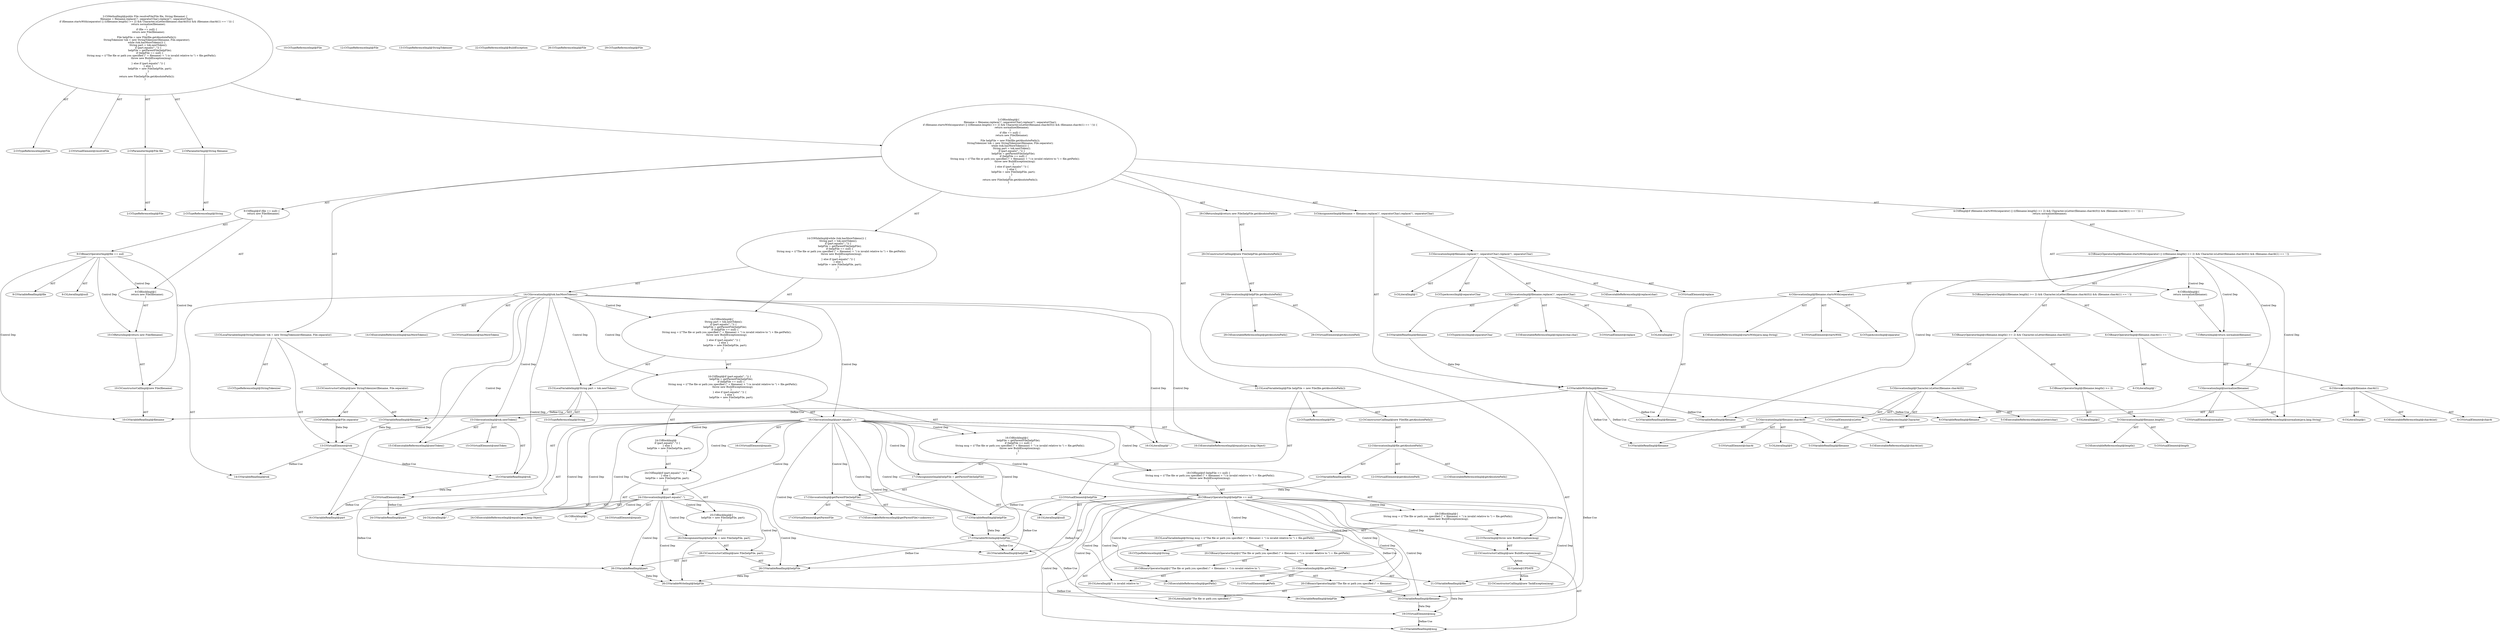 digraph "resolveFile#?,File,String" {
0 [label="2:CtTypeReferenceImpl@File" shape=ellipse]
1 [label="2:CtVirtualElement@resolveFile" shape=ellipse]
2 [label="2:CtParameterImpl@File file" shape=ellipse]
3 [label="2:CtTypeReferenceImpl@File" shape=ellipse]
4 [label="2:CtParameterImpl@String filename" shape=ellipse]
5 [label="2:CtTypeReferenceImpl@String" shape=ellipse]
6 [label="3:CtVariableWriteImpl@filename" shape=ellipse]
7 [label="3:CtExecutableReferenceImpl@replace(char)" shape=ellipse]
8 [label="3:CtVirtualElement@replace" shape=ellipse]
9 [label="3:CtExecutableReferenceImpl@replace(char,char)" shape=ellipse]
10 [label="3:CtVirtualElement@replace" shape=ellipse]
11 [label="3:CtVariableReadImpl@filename" shape=ellipse]
12 [label="3:CtLiteralImpl@'/'" shape=ellipse]
13 [label="3:CtTypeAccessImpl@separatorChar" shape=ellipse]
14 [label="3:CtInvocationImpl@filename.replace('/', separatorChar)" shape=ellipse]
15 [label="3:CtLiteralImpl@'\\'" shape=ellipse]
16 [label="3:CtTypeAccessImpl@separatorChar" shape=ellipse]
17 [label="3:CtInvocationImpl@filename.replace('/', separatorChar).replace('\\', separatorChar)" shape=ellipse]
18 [label="3:CtAssignmentImpl@filename = filename.replace('/', separatorChar).replace('\\', separatorChar)" shape=ellipse]
19 [label="4:CtExecutableReferenceImpl@startsWith(java.lang.String)" shape=ellipse]
20 [label="4:CtVirtualElement@startsWith" shape=ellipse]
21 [label="4:CtVariableReadImpl@filename" shape=ellipse]
22 [label="4:CtTypeAccessImpl@separator" shape=ellipse]
23 [label="4:CtInvocationImpl@filename.startsWith(separator)" shape=ellipse]
24 [label="5:CtExecutableReferenceImpl@length()" shape=ellipse]
25 [label="5:CtVirtualElement@length" shape=ellipse]
26 [label="5:CtVariableReadImpl@filename" shape=ellipse]
27 [label="5:CtInvocationImpl@filename.length()" shape=ellipse]
28 [label="5:CtLiteralImpl@2" shape=ellipse]
29 [label="5:CtBinaryOperatorImpl@(filename.length() >= 2)" shape=ellipse]
30 [label="5:CtExecutableReferenceImpl@isLetter(char)" shape=ellipse]
31 [label="5:CtVirtualElement@isLetter" shape=ellipse]
32 [label="5:CtTypeAccessImpl@Character" shape=ellipse]
33 [label="5:CtExecutableReferenceImpl@charAt(int)" shape=ellipse]
34 [label="5:CtVirtualElement@charAt" shape=ellipse]
35 [label="5:CtVariableReadImpl@filename" shape=ellipse]
36 [label="5:CtLiteralImpl@0" shape=ellipse]
37 [label="5:CtInvocationImpl@filename.charAt(0)" shape=ellipse]
38 [label="5:CtInvocationImpl@Character.isLetter(filename.charAt(0))" shape=ellipse]
39 [label="5:CtBinaryOperatorImpl@((filename.length() >= 2) && Character.isLetter(filename.charAt(0)))" shape=ellipse]
40 [label="6:CtExecutableReferenceImpl@charAt(int)" shape=ellipse]
41 [label="6:CtVirtualElement@charAt" shape=ellipse]
42 [label="6:CtVariableReadImpl@filename" shape=ellipse]
43 [label="6:CtLiteralImpl@1" shape=ellipse]
44 [label="6:CtInvocationImpl@filename.charAt(1)" shape=ellipse]
45 [label="6:CtLiteralImpl@':'" shape=ellipse]
46 [label="6:CtBinaryOperatorImpl@(filename.charAt(1) == ':')" shape=ellipse]
47 [label="5:CtBinaryOperatorImpl@(((filename.length() >= 2) && Character.isLetter(filename.charAt(0))) && (filename.charAt(1) == ':'))" shape=ellipse]
48 [label="4:CtBinaryOperatorImpl@filename.startsWith(separator) || (((filename.length() >= 2) && Character.isLetter(filename.charAt(0))) && (filename.charAt(1) == ':'))" shape=ellipse]
49 [label="7:CtExecutableReferenceImpl@normalize(java.lang.String)" shape=ellipse]
50 [label="7:CtVirtualElement@normalize" shape=ellipse]
51 [label="7:CtVariableReadImpl@filename" shape=ellipse]
52 [label="7:CtInvocationImpl@normalize(filename)" shape=ellipse]
53 [label="7:CtReturnImpl@return normalize(filename)" shape=ellipse]
54 [label="6:CtBlockImpl@\{
    return normalize(filename);
\}" shape=ellipse]
55 [label="4:CtIfImpl@if (filename.startsWith(separator) || (((filename.length() >= 2) && Character.isLetter(filename.charAt(0))) && (filename.charAt(1) == ':'))) \{
    return normalize(filename);
\}" shape=ellipse]
56 [label="9:CtVariableReadImpl@file" shape=ellipse]
57 [label="9:CtLiteralImpl@null" shape=ellipse]
58 [label="9:CtBinaryOperatorImpl@file == null" shape=ellipse]
59 [label="10:CtTypeReferenceImpl@File" shape=ellipse]
60 [label="10:CtVariableReadImpl@filename" shape=ellipse]
61 [label="10:CtConstructorCallImpl@new File(filename)" shape=ellipse]
62 [label="10:CtReturnImpl@return new File(filename)" shape=ellipse]
63 [label="9:CtBlockImpl@\{
    return new File(filename);
\}" shape=ellipse]
64 [label="9:CtIfImpl@if (file == null) \{
    return new File(filename);
\}" shape=ellipse]
65 [label="12:CtTypeReferenceImpl@File" shape=ellipse]
66 [label="12:CtTypeReferenceImpl@File" shape=ellipse]
67 [label="12:CtExecutableReferenceImpl@getAbsolutePath()" shape=ellipse]
68 [label="12:CtVirtualElement@getAbsolutePath" shape=ellipse]
69 [label="12:CtVariableReadImpl@file" shape=ellipse]
70 [label="12:CtInvocationImpl@file.getAbsolutePath()" shape=ellipse]
71 [label="12:CtConstructorCallImpl@new File(file.getAbsolutePath())" shape=ellipse]
72 [label="12:CtVirtualElement@helpFile" shape=ellipse]
73 [label="12:CtLocalVariableImpl@File helpFile = new File(file.getAbsolutePath())" shape=ellipse]
74 [label="13:CtTypeReferenceImpl@StringTokenizer" shape=ellipse]
75 [label="13:CtTypeReferenceImpl@StringTokenizer" shape=ellipse]
76 [label="13:CtVariableReadImpl@filename" shape=ellipse]
77 [label="13:CtFieldReadImpl@File.separator" shape=ellipse]
78 [label="13:CtConstructorCallImpl@new StringTokenizer(filename, File.separator)" shape=ellipse]
79 [label="13:CtVirtualElement@tok" shape=ellipse]
80 [label="13:CtLocalVariableImpl@StringTokenizer tok = new StringTokenizer(filename, File.separator)" shape=ellipse]
81 [label="14:CtExecutableReferenceImpl@hasMoreTokens()" shape=ellipse]
82 [label="14:CtVirtualElement@hasMoreTokens" shape=ellipse]
83 [label="14:CtVariableReadImpl@tok" shape=ellipse]
84 [label="14:CtInvocationImpl@tok.hasMoreTokens()" shape=ellipse]
85 [label="15:CtTypeReferenceImpl@String" shape=ellipse]
86 [label="15:CtExecutableReferenceImpl@nextToken()" shape=ellipse]
87 [label="15:CtVirtualElement@nextToken" shape=ellipse]
88 [label="15:CtVariableReadImpl@tok" shape=ellipse]
89 [label="15:CtInvocationImpl@tok.nextToken()" shape=ellipse]
90 [label="15:CtVirtualElement@part" shape=ellipse]
91 [label="15:CtLocalVariableImpl@String part = tok.nextToken()" shape=ellipse]
92 [label="16:CtExecutableReferenceImpl@equals(java.lang.Object)" shape=ellipse]
93 [label="16:CtVirtualElement@equals" shape=ellipse]
94 [label="16:CtVariableReadImpl@part" shape=ellipse]
95 [label="16:CtLiteralImpl@\"..\"" shape=ellipse]
96 [label="16:CtInvocationImpl@part.equals(\"..\")" shape=ellipse]
97 [label="17:CtVariableWriteImpl@helpFile" shape=ellipse]
98 [label="17:CtExecutableReferenceImpl@getParentFile(<unknown>)" shape=ellipse]
99 [label="17:CtVirtualElement@getParentFile" shape=ellipse]
100 [label="17:CtVariableReadImpl@helpFile" shape=ellipse]
101 [label="17:CtInvocationImpl@getParentFile(helpFile)" shape=ellipse]
102 [label="17:CtAssignmentImpl@helpFile = getParentFile(helpFile)" shape=ellipse]
103 [label="18:CtVariableReadImpl@helpFile" shape=ellipse]
104 [label="18:CtLiteralImpl@null" shape=ellipse]
105 [label="18:CtBinaryOperatorImpl@helpFile == null" shape=ellipse]
106 [label="19:CtTypeReferenceImpl@String" shape=ellipse]
107 [label="20:CtLiteralImpl@\"The file or path you specified (\"" shape=ellipse]
108 [label="20:CtVariableReadImpl@filename" shape=ellipse]
109 [label="20:CtBinaryOperatorImpl@(\"The file or path you specified (\" + filename)" shape=ellipse]
110 [label="20:CtLiteralImpl@\") is invalid relative to \"" shape=ellipse]
111 [label="20:CtBinaryOperatorImpl@((\"The file or path you specified (\" + filename) + \") is invalid relative to \")" shape=ellipse]
112 [label="21:CtExecutableReferenceImpl@getPath()" shape=ellipse]
113 [label="21:CtVirtualElement@getPath" shape=ellipse]
114 [label="21:CtVariableReadImpl@file" shape=ellipse]
115 [label="21:CtInvocationImpl@file.getPath()" shape=ellipse]
116 [label="20:CtBinaryOperatorImpl@((\"The file or path you specified (\" + filename) + \") is invalid relative to \") + file.getPath()" shape=ellipse]
117 [label="19:CtVirtualElement@msg" shape=ellipse]
118 [label="19:CtLocalVariableImpl@String msg = ((\"The file or path you specified (\" + filename) + \") is invalid relative to \") + file.getPath()" shape=ellipse]
119 [label="22:CtTypeReferenceImpl@BuildException" shape=ellipse]
120 [label="22:CtVariableReadImpl@msg" shape=ellipse]
121 [label="22:CtConstructorCallImpl@new BuildException(msg)" shape=ellipse]
122 [label="22:CtThrowImpl@throw new BuildException(msg)" shape=ellipse]
123 [label="18:CtBlockImpl@\{
    String msg = ((\"The file or path you specified (\" + filename) + \") is invalid relative to \") + file.getPath();
    throw new BuildException(msg);
\}" shape=ellipse]
124 [label="18:CtIfImpl@if (helpFile == null) \{
    String msg = ((\"The file or path you specified (\" + filename) + \") is invalid relative to \") + file.getPath();
    throw new BuildException(msg);
\}" shape=ellipse]
125 [label="16:CtBlockImpl@\{
    helpFile = getParentFile(helpFile);
    if (helpFile == null) \{
        String msg = ((\"The file or path you specified (\" + filename) + \") is invalid relative to \") + file.getPath();
        throw new BuildException(msg);
    \}
\}" shape=ellipse]
126 [label="24:CtExecutableReferenceImpl@equals(java.lang.Object)" shape=ellipse]
127 [label="24:CtVirtualElement@equals" shape=ellipse]
128 [label="24:CtVariableReadImpl@part" shape=ellipse]
129 [label="24:CtLiteralImpl@\".\"" shape=ellipse]
130 [label="24:CtInvocationImpl@part.equals(\".\")" shape=ellipse]
131 [label="24:CtBlockImpl@\{
\}" shape=ellipse]
132 [label="26:CtVariableWriteImpl@helpFile" shape=ellipse]
133 [label="26:CtTypeReferenceImpl@File" shape=ellipse]
134 [label="26:CtVariableReadImpl@helpFile" shape=ellipse]
135 [label="26:CtVariableReadImpl@part" shape=ellipse]
136 [label="26:CtConstructorCallImpl@new File(helpFile, part)" shape=ellipse]
137 [label="26:CtAssignmentImpl@helpFile = new File(helpFile, part)" shape=ellipse]
138 [label="25:CtBlockImpl@\{
    helpFile = new File(helpFile, part);
\}" shape=ellipse]
139 [label="24:CtIfImpl@if (part.equals(\".\")) \{
\} else \{
    helpFile = new File(helpFile, part);
\}" shape=ellipse]
140 [label="24:CtBlockImpl@
    if (part.equals(\".\")) \{
    \} else \{
        helpFile = new File(helpFile, part);
    \}
" shape=ellipse]
141 [label="16:CtIfImpl@if (part.equals(\"..\")) \{
    helpFile = getParentFile(helpFile);
    if (helpFile == null) \{
        String msg = ((\"The file or path you specified (\" + filename) + \") is invalid relative to \") + file.getPath();
        throw new BuildException(msg);
    \}
\} else if (part.equals(\".\")) \{
\} else \{
    helpFile = new File(helpFile, part);
\}" shape=ellipse]
142 [label="14:CtBlockImpl@\{
    String part = tok.nextToken();
    if (part.equals(\"..\")) \{
        helpFile = getParentFile(helpFile);
        if (helpFile == null) \{
            String msg = ((\"The file or path you specified (\" + filename) + \") is invalid relative to \") + file.getPath();
            throw new BuildException(msg);
        \}
    \} else if (part.equals(\".\")) \{
    \} else \{
        helpFile = new File(helpFile, part);
    \}
\}" shape=ellipse]
143 [label="14:CtWhileImpl@while (tok.hasMoreTokens()) \{
    String part = tok.nextToken();
    if (part.equals(\"..\")) \{
        helpFile = getParentFile(helpFile);
        if (helpFile == null) \{
            String msg = ((\"The file or path you specified (\" + filename) + \") is invalid relative to \") + file.getPath();
            throw new BuildException(msg);
        \}
    \} else if (part.equals(\".\")) \{
    \} else \{
        helpFile = new File(helpFile, part);
    \}
\} " shape=ellipse]
144 [label="29:CtTypeReferenceImpl@File" shape=ellipse]
145 [label="29:CtExecutableReferenceImpl@getAbsolutePath()" shape=ellipse]
146 [label="29:CtVirtualElement@getAbsolutePath" shape=ellipse]
147 [label="29:CtVariableReadImpl@helpFile" shape=ellipse]
148 [label="29:CtInvocationImpl@helpFile.getAbsolutePath()" shape=ellipse]
149 [label="29:CtConstructorCallImpl@new File(helpFile.getAbsolutePath())" shape=ellipse]
150 [label="29:CtReturnImpl@return new File(helpFile.getAbsolutePath())" shape=ellipse]
151 [label="2:CtBlockImpl@\{
    filename = filename.replace('/', separatorChar).replace('\\', separatorChar);
    if (filename.startsWith(separator) || (((filename.length() >= 2) && Character.isLetter(filename.charAt(0))) && (filename.charAt(1) == ':'))) \{
        return normalize(filename);
    \}
    if (file == null) \{
        return new File(filename);
    \}
    File helpFile = new File(file.getAbsolutePath());
    StringTokenizer tok = new StringTokenizer(filename, File.separator);
    while (tok.hasMoreTokens()) \{
        String part = tok.nextToken();
        if (part.equals(\"..\")) \{
            helpFile = getParentFile(helpFile);
            if (helpFile == null) \{
                String msg = ((\"The file or path you specified (\" + filename) + \") is invalid relative to \") + file.getPath();
                throw new BuildException(msg);
            \}
        \} else if (part.equals(\".\")) \{
        \} else \{
            helpFile = new File(helpFile, part);
        \}
    \} 
    return new File(helpFile.getAbsolutePath());
\}" shape=ellipse]
152 [label="2:CtMethodImpl@public File resolveFile(File file, String filename) \{
    filename = filename.replace('/', separatorChar).replace('\\', separatorChar);
    if (filename.startsWith(separator) || (((filename.length() >= 2) && Character.isLetter(filename.charAt(0))) && (filename.charAt(1) == ':'))) \{
        return normalize(filename);
    \}
    if (file == null) \{
        return new File(filename);
    \}
    File helpFile = new File(file.getAbsolutePath());
    StringTokenizer tok = new StringTokenizer(filename, File.separator);
    while (tok.hasMoreTokens()) \{
        String part = tok.nextToken();
        if (part.equals(\"..\")) \{
            helpFile = getParentFile(helpFile);
            if (helpFile == null) \{
                String msg = ((\"The file or path you specified (\" + filename) + \") is invalid relative to \") + file.getPath();
                throw new BuildException(msg);
            \}
        \} else if (part.equals(\".\")) \{
        \} else \{
            helpFile = new File(helpFile, part);
        \}
    \} 
    return new File(helpFile.getAbsolutePath());
\}" shape=ellipse]
153 [label="22:Update@UPDATE" shape=ellipse]
154 [label="22:CtConstructorCallImpl@new TaskException(msg)" shape=ellipse]
2 -> 3 [label="AST"];
4 -> 5 [label="AST"];
6 -> 21 [label="Define-Use"];
6 -> 26 [label="Define-Use"];
6 -> 35 [label="Define-Use"];
6 -> 42 [label="Define-Use"];
6 -> 51 [label="Define-Use"];
6 -> 60 [label="Define-Use"];
6 -> 76 [label="Define-Use"];
6 -> 108 [label="Define-Use"];
11 -> 6 [label="Data Dep"];
14 -> 10 [label="AST"];
14 -> 11 [label="AST"];
14 -> 9 [label="AST"];
14 -> 12 [label="AST"];
14 -> 13 [label="AST"];
17 -> 8 [label="AST"];
17 -> 14 [label="AST"];
17 -> 7 [label="AST"];
17 -> 15 [label="AST"];
17 -> 16 [label="AST"];
18 -> 6 [label="AST"];
18 -> 17 [label="AST"];
23 -> 20 [label="AST"];
23 -> 21 [label="AST"];
23 -> 19 [label="AST"];
23 -> 22 [label="AST"];
27 -> 25 [label="AST"];
27 -> 26 [label="AST"];
27 -> 24 [label="AST"];
29 -> 27 [label="AST"];
29 -> 28 [label="AST"];
37 -> 34 [label="AST"];
37 -> 35 [label="AST"];
37 -> 33 [label="AST"];
37 -> 36 [label="AST"];
38 -> 31 [label="AST"];
38 -> 32 [label="AST"];
38 -> 30 [label="AST"];
38 -> 37 [label="AST"];
39 -> 29 [label="AST"];
39 -> 38 [label="AST"];
44 -> 41 [label="AST"];
44 -> 42 [label="AST"];
44 -> 40 [label="AST"];
44 -> 43 [label="AST"];
46 -> 44 [label="AST"];
46 -> 45 [label="AST"];
47 -> 39 [label="AST"];
47 -> 46 [label="AST"];
48 -> 23 [label="AST"];
48 -> 47 [label="AST"];
48 -> 54 [label="Control Dep"];
48 -> 53 [label="Control Dep"];
48 -> 52 [label="Control Dep"];
48 -> 49 [label="Control Dep"];
48 -> 51 [label="Control Dep"];
52 -> 50 [label="AST"];
52 -> 49 [label="AST"];
52 -> 51 [label="AST"];
53 -> 52 [label="AST"];
54 -> 53 [label="AST"];
55 -> 48 [label="AST"];
55 -> 54 [label="AST"];
58 -> 56 [label="AST"];
58 -> 57 [label="AST"];
58 -> 63 [label="Control Dep"];
58 -> 62 [label="Control Dep"];
58 -> 61 [label="Control Dep"];
58 -> 60 [label="Control Dep"];
61 -> 60 [label="AST"];
62 -> 61 [label="AST"];
63 -> 62 [label="AST"];
64 -> 58 [label="AST"];
64 -> 63 [label="AST"];
69 -> 72 [label="Data Dep"];
70 -> 68 [label="AST"];
70 -> 69 [label="AST"];
70 -> 67 [label="AST"];
71 -> 70 [label="AST"];
72 -> 100 [label="Define-Use"];
72 -> 103 [label="Define-Use"];
72 -> 134 [label="Define-Use"];
72 -> 147 [label="Define-Use"];
73 -> 72 [label="AST"];
73 -> 65 [label="AST"];
73 -> 71 [label="AST"];
76 -> 79 [label="Data Dep"];
77 -> 79 [label="Data Dep"];
78 -> 76 [label="AST"];
78 -> 77 [label="AST"];
79 -> 83 [label="Define-Use"];
79 -> 88 [label="Define-Use"];
80 -> 79 [label="AST"];
80 -> 74 [label="AST"];
80 -> 78 [label="AST"];
84 -> 82 [label="AST"];
84 -> 83 [label="AST"];
84 -> 81 [label="AST"];
84 -> 142 [label="Control Dep"];
84 -> 91 [label="Control Dep"];
84 -> 89 [label="Control Dep"];
84 -> 86 [label="Control Dep"];
84 -> 88 [label="Control Dep"];
84 -> 141 [label="Control Dep"];
84 -> 96 [label="Control Dep"];
84 -> 92 [label="Control Dep"];
84 -> 94 [label="Control Dep"];
84 -> 95 [label="Control Dep"];
88 -> 90 [label="Data Dep"];
89 -> 87 [label="AST"];
89 -> 88 [label="AST"];
89 -> 86 [label="AST"];
90 -> 94 [label="Define-Use"];
90 -> 128 [label="Define-Use"];
90 -> 135 [label="Define-Use"];
91 -> 90 [label="AST"];
91 -> 85 [label="AST"];
91 -> 89 [label="AST"];
96 -> 93 [label="AST"];
96 -> 94 [label="AST"];
96 -> 92 [label="AST"];
96 -> 95 [label="AST"];
96 -> 125 [label="Control Dep"];
96 -> 102 [label="Control Dep"];
96 -> 97 [label="Control Dep"];
96 -> 101 [label="Control Dep"];
96 -> 98 [label="Control Dep"];
96 -> 100 [label="Control Dep"];
96 -> 124 [label="Control Dep"];
96 -> 105 [label="Control Dep"];
96 -> 103 [label="Control Dep"];
96 -> 104 [label="Control Dep"];
96 -> 140 [label="Control Dep"];
96 -> 139 [label="Control Dep"];
96 -> 130 [label="Control Dep"];
96 -> 126 [label="Control Dep"];
96 -> 128 [label="Control Dep"];
96 -> 129 [label="Control Dep"];
97 -> 103 [label="Define-Use"];
97 -> 134 [label="Define-Use"];
97 -> 147 [label="Define-Use"];
100 -> 97 [label="Data Dep"];
101 -> 99 [label="AST"];
101 -> 98 [label="AST"];
101 -> 100 [label="AST"];
102 -> 97 [label="AST"];
102 -> 101 [label="AST"];
105 -> 103 [label="AST"];
105 -> 104 [label="AST"];
105 -> 123 [label="Control Dep"];
105 -> 118 [label="Control Dep"];
105 -> 116 [label="Control Dep"];
105 -> 111 [label="Control Dep"];
105 -> 109 [label="Control Dep"];
105 -> 107 [label="Control Dep"];
105 -> 108 [label="Control Dep"];
105 -> 110 [label="Control Dep"];
105 -> 115 [label="Control Dep"];
105 -> 112 [label="Control Dep"];
105 -> 114 [label="Control Dep"];
105 -> 122 [label="Control Dep"];
105 -> 121 [label="Control Dep"];
105 -> 120 [label="Control Dep"];
108 -> 117 [label="Data Dep"];
109 -> 107 [label="AST"];
109 -> 108 [label="AST"];
111 -> 109 [label="AST"];
111 -> 110 [label="AST"];
114 -> 117 [label="Data Dep"];
115 -> 113 [label="AST"];
115 -> 114 [label="AST"];
115 -> 112 [label="AST"];
116 -> 111 [label="AST"];
116 -> 115 [label="AST"];
117 -> 120 [label="Define-Use"];
118 -> 117 [label="AST"];
118 -> 106 [label="AST"];
118 -> 116 [label="AST"];
121 -> 120 [label="AST"];
121 -> 153 [label="Action"];
122 -> 121 [label="AST"];
123 -> 118 [label="AST"];
123 -> 122 [label="AST"];
124 -> 105 [label="AST"];
124 -> 123 [label="AST"];
125 -> 102 [label="AST"];
125 -> 124 [label="AST"];
130 -> 127 [label="AST"];
130 -> 128 [label="AST"];
130 -> 126 [label="AST"];
130 -> 129 [label="AST"];
130 -> 131 [label="Control Dep"];
130 -> 138 [label="Control Dep"];
130 -> 137 [label="Control Dep"];
130 -> 132 [label="Control Dep"];
130 -> 136 [label="Control Dep"];
130 -> 134 [label="Control Dep"];
130 -> 135 [label="Control Dep"];
132 -> 147 [label="Define-Use"];
134 -> 132 [label="Data Dep"];
135 -> 132 [label="Data Dep"];
136 -> 134 [label="AST"];
136 -> 135 [label="AST"];
137 -> 132 [label="AST"];
137 -> 136 [label="AST"];
138 -> 137 [label="AST"];
139 -> 130 [label="AST"];
139 -> 131 [label="AST"];
139 -> 138 [label="AST"];
140 -> 139 [label="AST"];
141 -> 96 [label="AST"];
141 -> 125 [label="AST"];
141 -> 140 [label="AST"];
142 -> 91 [label="AST"];
142 -> 141 [label="AST"];
143 -> 84 [label="AST"];
143 -> 142 [label="AST"];
148 -> 146 [label="AST"];
148 -> 147 [label="AST"];
148 -> 145 [label="AST"];
149 -> 148 [label="AST"];
150 -> 149 [label="AST"];
151 -> 18 [label="AST"];
151 -> 55 [label="AST"];
151 -> 64 [label="AST"];
151 -> 73 [label="AST"];
151 -> 80 [label="AST"];
151 -> 143 [label="AST"];
151 -> 150 [label="AST"];
152 -> 1 [label="AST"];
152 -> 0 [label="AST"];
152 -> 2 [label="AST"];
152 -> 4 [label="AST"];
152 -> 151 [label="AST"];
153 -> 154 [label="Action"];
}